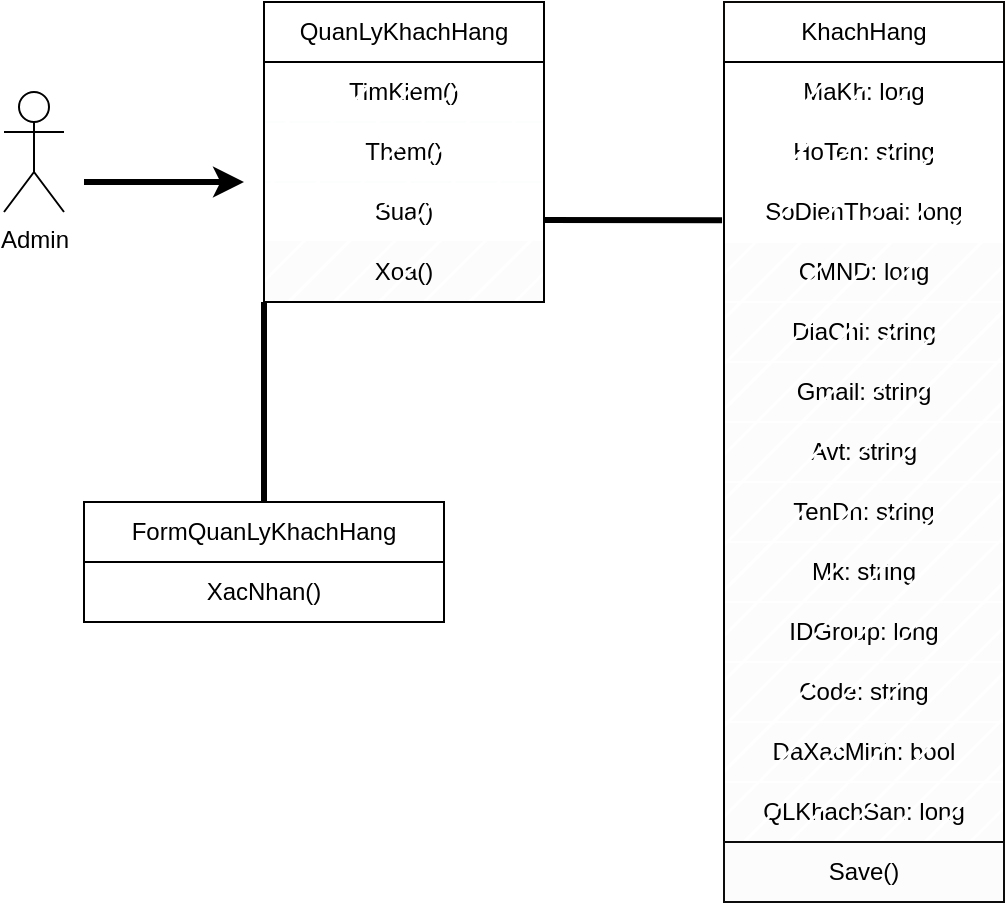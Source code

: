 <mxfile version="21.2.8" type="device" pages="6">
  <diagram name="Ql Khách Hàng" id="duZkN_Ak-phrHkISXOMB">
    <mxGraphModel dx="864" dy="556" grid="1" gridSize="10" guides="1" tooltips="1" connect="1" arrows="1" fold="1" page="1" pageScale="1" pageWidth="850" pageHeight="1100" math="0" shadow="0">
      <root>
        <mxCell id="0" />
        <mxCell id="1" parent="0" />
        <mxCell id="JuJ7aL4hN7_lXKsoi-yS-1" value="Admin" style="shape=umlActor;verticalLabelPosition=bottom;verticalAlign=top;html=1;outlineConnect=0;" parent="1" vertex="1">
          <mxGeometry x="100" y="615" width="30" height="60" as="geometry" />
        </mxCell>
        <mxCell id="JuJ7aL4hN7_lXKsoi-yS-4" value="QuanLyKhachHang" style="swimlane;fontStyle=0;childLayout=stackLayout;horizontal=1;startSize=30;horizontalStack=0;resizeParent=1;resizeParentMax=0;resizeLast=0;collapsible=1;marginBottom=0;whiteSpace=wrap;html=1;" parent="1" vertex="1">
          <mxGeometry x="230" y="570" width="140" height="60" as="geometry" />
        </mxCell>
        <mxCell id="JuJ7aL4hN7_lXKsoi-yS-9" value="TimKiem()" style="rounded=0;whiteSpace=wrap;html=1;" parent="JuJ7aL4hN7_lXKsoi-yS-4" vertex="1">
          <mxGeometry y="30" width="140" height="30" as="geometry" />
        </mxCell>
        <mxCell id="JuJ7aL4hN7_lXKsoi-yS-10" value="Them()" style="rounded=0;whiteSpace=wrap;html=1;strokeColor=#fcfdfd;" parent="1" vertex="1">
          <mxGeometry x="230" y="630" width="140" height="30" as="geometry" />
        </mxCell>
        <mxCell id="JuJ7aL4hN7_lXKsoi-yS-11" value="Sua()" style="rounded=0;whiteSpace=wrap;html=1;strokeColor=#fcfdfd;" parent="1" vertex="1">
          <mxGeometry x="230" y="660" width="140" height="30" as="geometry" />
        </mxCell>
        <mxCell id="JuJ7aL4hN7_lXKsoi-yS-12" value="Xoa()" style="rounded=0;whiteSpace=wrap;html=1;fillColor=#fdfcfc;strokeColor=#fcfcfc;" parent="1" vertex="1">
          <mxGeometry x="230" y="690" width="140" height="30" as="geometry" />
        </mxCell>
        <mxCell id="JuJ7aL4hN7_lXKsoi-yS-13" value="FormQuanLyKhachHang" style="swimlane;fontStyle=0;childLayout=stackLayout;horizontal=1;startSize=30;horizontalStack=0;resizeParent=1;resizeParentMax=0;resizeLast=0;collapsible=1;marginBottom=0;whiteSpace=wrap;html=1;" parent="1" vertex="1">
          <mxGeometry x="140" y="820" width="180" height="60" as="geometry" />
        </mxCell>
        <mxCell id="JuJ7aL4hN7_lXKsoi-yS-14" value="XacNhan()" style="rounded=0;whiteSpace=wrap;html=1;" parent="JuJ7aL4hN7_lXKsoi-yS-13" vertex="1">
          <mxGeometry y="30" width="180" height="30" as="geometry" />
        </mxCell>
        <mxCell id="JuJ7aL4hN7_lXKsoi-yS-15" value="" style="rounded=0;whiteSpace=wrap;html=1;fillStyle=hatch;" parent="1" vertex="1">
          <mxGeometry x="230" y="600" width="140" height="120" as="geometry" />
        </mxCell>
        <mxCell id="JuJ7aL4hN7_lXKsoi-yS-16" value="KhachHang" style="swimlane;fontStyle=0;childLayout=stackLayout;horizontal=1;startSize=30;horizontalStack=0;resizeParent=1;resizeParentMax=0;resizeLast=0;collapsible=1;marginBottom=0;whiteSpace=wrap;html=1;strokeColor=#0c0909;" parent="1" vertex="1">
          <mxGeometry x="460" y="570" width="140" height="60" as="geometry" />
        </mxCell>
        <mxCell id="JuJ7aL4hN7_lXKsoi-yS-17" value="MaKh: long" style="rounded=0;whiteSpace=wrap;html=1;strokeColor=#ffffff;" parent="JuJ7aL4hN7_lXKsoi-yS-16" vertex="1">
          <mxGeometry y="30" width="140" height="30" as="geometry" />
        </mxCell>
        <mxCell id="JuJ7aL4hN7_lXKsoi-yS-18" value="HoTen: string" style="rounded=0;whiteSpace=wrap;html=1;strokeColor=#ffffff;" parent="1" vertex="1">
          <mxGeometry x="460" y="630" width="140" height="30" as="geometry" />
        </mxCell>
        <mxCell id="JuJ7aL4hN7_lXKsoi-yS-19" value="SoDienThoai: long" style="rounded=0;whiteSpace=wrap;html=1;strokeColor=#ffffff;" parent="1" vertex="1">
          <mxGeometry x="460" y="660" width="140" height="30" as="geometry" />
        </mxCell>
        <mxCell id="JuJ7aL4hN7_lXKsoi-yS-20" value="CMND: long" style="rounded=0;whiteSpace=wrap;html=1;fillColor=#fdfcfc;strokeColor=#ffffff;" parent="1" vertex="1">
          <mxGeometry x="460" y="690" width="140" height="30" as="geometry" />
        </mxCell>
        <mxCell id="JuJ7aL4hN7_lXKsoi-yS-22" value="DiaChi: string" style="rounded=0;whiteSpace=wrap;html=1;fillColor=#fdfcfc;strokeColor=#ffffff;" parent="1" vertex="1">
          <mxGeometry x="460" y="720" width="140" height="30" as="geometry" />
        </mxCell>
        <mxCell id="JuJ7aL4hN7_lXKsoi-yS-23" value="Gmail: string" style="rounded=0;whiteSpace=wrap;html=1;fillColor=#fdfcfc;strokeColor=#ffffff;" parent="1" vertex="1">
          <mxGeometry x="460" y="750" width="140" height="30" as="geometry" />
        </mxCell>
        <mxCell id="JuJ7aL4hN7_lXKsoi-yS-24" value="Avt: string" style="rounded=0;whiteSpace=wrap;html=1;fillColor=#fdfcfc;strokeColor=#ffffff;" parent="1" vertex="1">
          <mxGeometry x="460" y="780" width="140" height="30" as="geometry" />
        </mxCell>
        <mxCell id="JuJ7aL4hN7_lXKsoi-yS-25" value="TenDn: string" style="rounded=0;whiteSpace=wrap;html=1;fillColor=#fdfcfc;strokeColor=#ffffff;" parent="1" vertex="1">
          <mxGeometry x="460" y="810" width="140" height="30" as="geometry" />
        </mxCell>
        <mxCell id="JuJ7aL4hN7_lXKsoi-yS-26" value="Mk: string" style="rounded=0;whiteSpace=wrap;html=1;fillColor=#fdfcfc;strokeColor=#ffffff;" parent="1" vertex="1">
          <mxGeometry x="460" y="840" width="140" height="30" as="geometry" />
        </mxCell>
        <mxCell id="JuJ7aL4hN7_lXKsoi-yS-27" value="IDGroup: long" style="rounded=0;whiteSpace=wrap;html=1;fillColor=#fdfcfc;strokeColor=#ffffff;" parent="1" vertex="1">
          <mxGeometry x="460" y="870" width="140" height="30" as="geometry" />
        </mxCell>
        <mxCell id="JuJ7aL4hN7_lXKsoi-yS-28" value="Code: string" style="rounded=0;whiteSpace=wrap;html=1;fillColor=#fdfcfc;strokeColor=#ffffff;" parent="1" vertex="1">
          <mxGeometry x="460" y="900" width="140" height="30" as="geometry" />
        </mxCell>
        <mxCell id="JuJ7aL4hN7_lXKsoi-yS-29" value="DaXacMinh: bool" style="rounded=0;whiteSpace=wrap;html=1;fillColor=#fdfcfc;strokeColor=#ffffff;" parent="1" vertex="1">
          <mxGeometry x="460" y="930" width="140" height="30" as="geometry" />
        </mxCell>
        <mxCell id="JuJ7aL4hN7_lXKsoi-yS-30" value="QLKhachSan: long" style="rounded=0;whiteSpace=wrap;html=1;fillColor=#fdfcfc;strokeColor=#ffffff;" parent="1" vertex="1">
          <mxGeometry x="460" y="960" width="140" height="30" as="geometry" />
        </mxCell>
        <mxCell id="JuJ7aL4hN7_lXKsoi-yS-33" value="" style="endArrow=classic;html=1;rounded=0;strokeWidth=3;" parent="1" edge="1">
          <mxGeometry width="50" height="50" relative="1" as="geometry">
            <mxPoint x="140" y="660" as="sourcePoint" />
            <mxPoint x="220" y="660" as="targetPoint" />
          </mxGeometry>
        </mxCell>
        <mxCell id="JuJ7aL4hN7_lXKsoi-yS-34" value="" style="endArrow=none;html=1;rounded=0;entryX=0.5;entryY=0;entryDx=0;entryDy=0;exitX=0;exitY=1;exitDx=0;exitDy=0;strokeWidth=3;" parent="1" source="JuJ7aL4hN7_lXKsoi-yS-15" target="JuJ7aL4hN7_lXKsoi-yS-13" edge="1">
          <mxGeometry width="50" height="50" relative="1" as="geometry">
            <mxPoint x="370" y="630" as="sourcePoint" />
            <mxPoint x="420" y="580" as="targetPoint" />
          </mxGeometry>
        </mxCell>
        <mxCell id="JuJ7aL4hN7_lXKsoi-yS-35" value="" style="endArrow=none;html=1;rounded=0;exitX=-0.007;exitY=0.203;exitDx=0;exitDy=0;entryX=1;entryY=0.658;entryDx=0;entryDy=0;exitPerimeter=0;entryPerimeter=0;strokeWidth=3;" parent="1" source="JuJ7aL4hN7_lXKsoi-yS-21" target="JuJ7aL4hN7_lXKsoi-yS-15" edge="1">
          <mxGeometry width="50" height="50" relative="1" as="geometry">
            <mxPoint x="250" y="770" as="sourcePoint" />
            <mxPoint x="300" y="720" as="targetPoint" />
            <Array as="points" />
          </mxGeometry>
        </mxCell>
        <mxCell id="JuJ7aL4hN7_lXKsoi-yS-21" value="" style="rounded=0;whiteSpace=wrap;html=1;fillStyle=hatch;" parent="1" vertex="1">
          <mxGeometry x="460" y="600" width="140" height="390" as="geometry" />
        </mxCell>
        <mxCell id="JuJ7aL4hN7_lXKsoi-yS-36" value="Save()" style="rounded=0;whiteSpace=wrap;html=1;fillColor=#fdfcfc;strokeColor=#0d0c0c;" parent="1" vertex="1">
          <mxGeometry x="460" y="990" width="140" height="30" as="geometry" />
        </mxCell>
      </root>
    </mxGraphModel>
  </diagram>
  <diagram id="rFICmaCiVKpt59sjfiio" name="QL Khách sạn">
    <mxGraphModel dx="864" dy="556" grid="1" gridSize="10" guides="1" tooltips="1" connect="1" arrows="1" fold="1" page="1" pageScale="1" pageWidth="850" pageHeight="1100" math="0" shadow="0">
      <root>
        <mxCell id="0" />
        <mxCell id="1" parent="0" />
        <mxCell id="hLHUV4PtRDRj-W6sDw4d-1" value="khachsan" style="swimlane;fontStyle=0;childLayout=stackLayout;horizontal=1;startSize=30;horizontalStack=0;resizeParent=1;resizeParentMax=0;resizeLast=0;collapsible=1;marginBottom=0;whiteSpace=wrap;html=1;" parent="1" vertex="1">
          <mxGeometry x="500" y="620" width="140" height="90" as="geometry">
            <mxRectangle x="50" y="620" width="90" height="30" as="alternateBounds" />
          </mxGeometry>
        </mxCell>
        <mxCell id="sbNSnAyXu5rKTNNMK35O-7" value="MaKhachSan: long" style="rounded=0;whiteSpace=wrap;html=1;align=left;strokeColor=#fefbfb;" parent="hLHUV4PtRDRj-W6sDw4d-1" vertex="1">
          <mxGeometry y="30" width="140" height="30" as="geometry" />
        </mxCell>
        <mxCell id="sbNSnAyXu5rKTNNMK35O-6" value="TenKhachSan: string" style="rounded=0;whiteSpace=wrap;html=1;align=left;strokeColor=#fefbfb;" parent="hLHUV4PtRDRj-W6sDw4d-1" vertex="1">
          <mxGeometry y="60" width="140" height="30" as="geometry" />
        </mxCell>
        <mxCell id="sbNSnAyXu5rKTNNMK35O-8" value="SoDienThoai: long" style="rounded=0;whiteSpace=wrap;html=1;align=left;strokeColor=#fefbfb;" parent="1" vertex="1">
          <mxGeometry x="500" y="710" width="140" height="30" as="geometry" />
        </mxCell>
        <mxCell id="sbNSnAyXu5rKTNNMK35O-9" value="KinhDo: long" style="rounded=0;whiteSpace=wrap;html=1;align=left;strokeColor=#fefbfb;" parent="1" vertex="1">
          <mxGeometry x="500" y="800" width="140" height="30" as="geometry" />
        </mxCell>
        <mxCell id="sbNSnAyXu5rKTNNMK35O-10" value="Gmail: string" style="rounded=0;whiteSpace=wrap;html=1;align=left;strokeColor=#fefbfb;" parent="1" vertex="1">
          <mxGeometry x="500" y="740" width="140" height="30" as="geometry" />
        </mxCell>
        <mxCell id="sbNSnAyXu5rKTNNMK35O-11" value="DiaChi: string" style="rounded=0;whiteSpace=wrap;html=1;align=left;strokeColor=#fefbfb;" parent="1" vertex="1">
          <mxGeometry x="500" y="770" width="140" height="30" as="geometry" />
        </mxCell>
        <mxCell id="sbNSnAyXu5rKTNNMK35O-12" value="ViDo: long" style="rounded=0;whiteSpace=wrap;html=1;align=left;strokeColor=#fefbfb;" parent="1" vertex="1">
          <mxGeometry x="500" y="830" width="140" height="30" as="geometry" />
        </mxCell>
        <mxCell id="sbNSnAyXu5rKTNNMK35O-13" value="Gia: long" style="rounded=0;whiteSpace=wrap;html=1;align=left;strokeColor=#fefbfb;" parent="1" vertex="1">
          <mxGeometry x="500" y="860" width="140" height="30" as="geometry" />
        </mxCell>
        <mxCell id="sbNSnAyXu5rKTNNMK35O-14" value="AnhKs: string" style="rounded=0;whiteSpace=wrap;html=1;align=left;strokeColor=#fefbfb;" parent="1" vertex="1">
          <mxGeometry x="500" y="890" width="140" height="30" as="geometry" />
        </mxCell>
        <mxCell id="sbNSnAyXu5rKTNNMK35O-15" value="MaKhuVuc: long" style="rounded=0;whiteSpace=wrap;html=1;align=left;strokeColor=#fefbfb;" parent="1" vertex="1">
          <mxGeometry x="500" y="920" width="140" height="30" as="geometry" />
        </mxCell>
        <mxCell id="sbNSnAyXu5rKTNNMK35O-16" value="TrangThai: bool" style="rounded=0;whiteSpace=wrap;html=1;align=left;strokeColor=#fefbfb;" parent="1" vertex="1">
          <mxGeometry x="500" y="950" width="140" height="30" as="geometry" />
        </mxCell>
        <mxCell id="MilgQL2BfMKFh33gYr_N-1" value="" style="rounded=0;whiteSpace=wrap;html=1;fillStyle=hatch;" parent="1" vertex="1">
          <mxGeometry x="500" y="650" width="140" height="330" as="geometry" />
        </mxCell>
        <mxCell id="MilgQL2BfMKFh33gYr_N-2" value="Save()" style="rounded=0;whiteSpace=wrap;html=1;align=left;" parent="1" vertex="1">
          <mxGeometry x="500" y="980" width="140" height="30" as="geometry" />
        </mxCell>
        <mxCell id="bR1LCwAZ5wz-ZqL-ecft-1" value="Admin" style="shape=umlActor;verticalLabelPosition=bottom;verticalAlign=top;html=1;outlineConnect=0;" parent="1" vertex="1">
          <mxGeometry x="100" y="620" width="30" height="60" as="geometry" />
        </mxCell>
        <mxCell id="bR1LCwAZ5wz-ZqL-ecft-2" value="QuanLyKhachSan" style="swimlane;fontStyle=0;childLayout=stackLayout;horizontal=1;startSize=30;horizontalStack=0;resizeParent=1;resizeParentMax=0;resizeLast=0;collapsible=1;marginBottom=0;whiteSpace=wrap;html=1;" parent="1" vertex="1">
          <mxGeometry x="230" y="620" width="140" height="60" as="geometry" />
        </mxCell>
        <mxCell id="bR1LCwAZ5wz-ZqL-ecft-3" value="TimKiem()" style="rounded=0;whiteSpace=wrap;html=1;" parent="bR1LCwAZ5wz-ZqL-ecft-2" vertex="1">
          <mxGeometry y="30" width="140" height="30" as="geometry" />
        </mxCell>
        <mxCell id="bR1LCwAZ5wz-ZqL-ecft-4" value="Them()" style="rounded=0;whiteSpace=wrap;html=1;strokeColor=#fcfdfd;" parent="1" vertex="1">
          <mxGeometry x="230" y="680" width="140" height="30" as="geometry" />
        </mxCell>
        <mxCell id="bR1LCwAZ5wz-ZqL-ecft-5" value="Sua()" style="rounded=0;whiteSpace=wrap;html=1;strokeColor=#fcfdfd;" parent="1" vertex="1">
          <mxGeometry x="230" y="710" width="140" height="30" as="geometry" />
        </mxCell>
        <mxCell id="bR1LCwAZ5wz-ZqL-ecft-6" value="Xoa()" style="rounded=0;whiteSpace=wrap;html=1;fillColor=#fdfcfc;strokeColor=#fcfcfc;" parent="1" vertex="1">
          <mxGeometry x="230" y="740" width="140" height="30" as="geometry" />
        </mxCell>
        <mxCell id="bR1LCwAZ5wz-ZqL-ecft-7" value="FormQuanLyKhachSan" style="swimlane;fontStyle=0;childLayout=stackLayout;horizontal=1;startSize=30;horizontalStack=0;resizeParent=1;resizeParentMax=0;resizeLast=0;collapsible=1;marginBottom=0;whiteSpace=wrap;html=1;" parent="1" vertex="1">
          <mxGeometry x="140" y="870" width="180" height="60" as="geometry" />
        </mxCell>
        <mxCell id="bR1LCwAZ5wz-ZqL-ecft-8" value="XacNhan()" style="rounded=0;whiteSpace=wrap;html=1;" parent="bR1LCwAZ5wz-ZqL-ecft-7" vertex="1">
          <mxGeometry y="30" width="180" height="30" as="geometry" />
        </mxCell>
        <mxCell id="bR1LCwAZ5wz-ZqL-ecft-9" value="" style="rounded=0;whiteSpace=wrap;html=1;fillStyle=hatch;" parent="1" vertex="1">
          <mxGeometry x="230" y="650" width="140" height="120" as="geometry" />
        </mxCell>
        <mxCell id="bR1LCwAZ5wz-ZqL-ecft-10" value="" style="endArrow=classic;html=1;rounded=0;strokeWidth=3;" parent="1" edge="1">
          <mxGeometry width="50" height="50" relative="1" as="geometry">
            <mxPoint x="140" y="664.5" as="sourcePoint" />
            <mxPoint x="220" y="664.5" as="targetPoint" />
          </mxGeometry>
        </mxCell>
        <mxCell id="bR1LCwAZ5wz-ZqL-ecft-11" value="" style="endArrow=none;html=1;rounded=0;entryX=0.694;entryY=-0.05;entryDx=0;entryDy=0;exitX=0.25;exitY=1;exitDx=0;exitDy=0;strokeWidth=3;entryPerimeter=0;" parent="1" source="bR1LCwAZ5wz-ZqL-ecft-9" target="bR1LCwAZ5wz-ZqL-ecft-7" edge="1">
          <mxGeometry width="50" height="50" relative="1" as="geometry">
            <mxPoint x="370" y="680" as="sourcePoint" />
            <mxPoint x="420" y="630" as="targetPoint" />
          </mxGeometry>
        </mxCell>
        <mxCell id="bR1LCwAZ5wz-ZqL-ecft-12" value="" style="endArrow=none;html=1;rounded=0;entryX=0;entryY=1;entryDx=0;entryDy=0;strokeWidth=3;" parent="1" target="hLHUV4PtRDRj-W6sDw4d-1" edge="1">
          <mxGeometry width="50" height="50" relative="1" as="geometry">
            <mxPoint x="370" y="710" as="sourcePoint" />
            <mxPoint x="420" y="660" as="targetPoint" />
          </mxGeometry>
        </mxCell>
        <mxCell id="bR1LCwAZ5wz-ZqL-ecft-13" value="Manage" style="shape=umlActor;verticalLabelPosition=bottom;verticalAlign=top;html=1;outlineConnect=0;" parent="1" vertex="1">
          <mxGeometry x="100" y="730" width="30" height="60" as="geometry" />
        </mxCell>
        <mxCell id="bR1LCwAZ5wz-ZqL-ecft-15" value="" style="endArrow=classic;html=1;rounded=0;strokeWidth=3;" parent="1" edge="1">
          <mxGeometry width="50" height="50" relative="1" as="geometry">
            <mxPoint x="140" y="750" as="sourcePoint" />
            <mxPoint x="220" y="750" as="targetPoint" />
          </mxGeometry>
        </mxCell>
      </root>
    </mxGraphModel>
  </diagram>
  <diagram id="cSLzlrudvjWGbGrJbKvV" name="Tìm kiếm khách sạn">
    <mxGraphModel dx="733" dy="477" grid="1" gridSize="10" guides="1" tooltips="1" connect="1" arrows="1" fold="1" page="1" pageScale="1" pageWidth="850" pageHeight="1100" math="0" shadow="0">
      <root>
        <mxCell id="0" />
        <mxCell id="1" parent="0" />
        <mxCell id="590MgvQxi-LdQjG4NL8A-1" value="Khách hàng" style="shape=umlActor;verticalLabelPosition=bottom;verticalAlign=top;html=1;outlineConnect=0;" vertex="1" parent="1">
          <mxGeometry x="80" y="820" width="30" height="60" as="geometry" />
        </mxCell>
        <mxCell id="bB4wIlJEwThhh1Ls93ZE-1" value="FormTimKiem" style="swimlane;fontStyle=0;childLayout=stackLayout;horizontal=1;startSize=30;horizontalStack=0;resizeParent=1;resizeParentMax=0;resizeLast=0;collapsible=1;marginBottom=0;whiteSpace=wrap;html=1;" vertex="1" parent="1">
          <mxGeometry x="230" y="820" width="150" height="60" as="geometry" />
        </mxCell>
        <mxCell id="bB4wIlJEwThhh1Ls93ZE-2" value="XacNhan()" style="rounded=0;whiteSpace=wrap;html=1;" vertex="1" parent="bB4wIlJEwThhh1Ls93ZE-1">
          <mxGeometry y="30" width="150" height="30" as="geometry" />
        </mxCell>
        <mxCell id="cM2WOAuHjQ-7k3tKQjQj-1" value="TimKiem" style="swimlane;fontStyle=0;childLayout=stackLayout;horizontal=1;startSize=30;horizontalStack=0;resizeParent=1;resizeParentMax=0;resizeLast=0;collapsible=1;marginBottom=0;whiteSpace=wrap;html=1;" vertex="1" parent="1">
          <mxGeometry x="235" y="580" width="140" height="60" as="geometry" />
        </mxCell>
        <mxCell id="cM2WOAuHjQ-7k3tKQjQj-2" value="TimKiemTheoTen()" style="rounded=0;whiteSpace=wrap;html=1;strokeColor=#fcf8f8;" vertex="1" parent="cM2WOAuHjQ-7k3tKQjQj-1">
          <mxGeometry y="30" width="140" height="30" as="geometry" />
        </mxCell>
        <mxCell id="cM2WOAuHjQ-7k3tKQjQj-7" value="TimKiemTheoDiaChi()" style="rounded=0;whiteSpace=wrap;html=1;strokeColor=#fcf8f8;" vertex="1" parent="1">
          <mxGeometry x="235" y="640" width="140" height="30" as="geometry" />
        </mxCell>
        <mxCell id="cM2WOAuHjQ-7k3tKQjQj-8" value="TimKiemTheoSdt()" style="rounded=0;whiteSpace=wrap;html=1;strokeColor=#fcf8f8;" vertex="1" parent="1">
          <mxGeometry x="235" y="670" width="140" height="30" as="geometry" />
        </mxCell>
        <mxCell id="cM2WOAuHjQ-7k3tKQjQj-9" value="TimKiemTheoKhuVuc()" style="rounded=0;whiteSpace=wrap;html=1;strokeColor=#fcf8f8;" vertex="1" parent="1">
          <mxGeometry x="235" y="700" width="140" height="30" as="geometry" />
        </mxCell>
        <mxCell id="cM2WOAuHjQ-7k3tKQjQj-6" value="" style="rounded=0;whiteSpace=wrap;html=1;fillStyle=cross-hatch;strokeColor=#050505;" vertex="1" parent="1">
          <mxGeometry x="235" y="610" width="140" height="120" as="geometry" />
        </mxCell>
        <mxCell id="J65F9O0lIc4m1kLfNw2--1" value="khachsan" style="swimlane;fontStyle=0;childLayout=stackLayout;horizontal=1;startSize=30;horizontalStack=0;resizeParent=1;resizeParentMax=0;resizeLast=0;collapsible=1;marginBottom=0;whiteSpace=wrap;html=1;" vertex="1" parent="1">
          <mxGeometry x="500" y="530" width="140" height="90" as="geometry">
            <mxRectangle x="50" y="620" width="90" height="30" as="alternateBounds" />
          </mxGeometry>
        </mxCell>
        <mxCell id="J65F9O0lIc4m1kLfNw2--2" value="MaKhachSan: long" style="rounded=0;whiteSpace=wrap;html=1;align=left;strokeColor=#fefbfb;" vertex="1" parent="J65F9O0lIc4m1kLfNw2--1">
          <mxGeometry y="30" width="140" height="30" as="geometry" />
        </mxCell>
        <mxCell id="J65F9O0lIc4m1kLfNw2--3" value="TenKhachSan: string" style="rounded=0;whiteSpace=wrap;html=1;align=left;strokeColor=#fefbfb;" vertex="1" parent="J65F9O0lIc4m1kLfNw2--1">
          <mxGeometry y="60" width="140" height="30" as="geometry" />
        </mxCell>
        <mxCell id="J65F9O0lIc4m1kLfNw2--4" value="SoDienThoai: long" style="rounded=0;whiteSpace=wrap;html=1;align=left;strokeColor=#fefbfb;" vertex="1" parent="1">
          <mxGeometry x="500" y="620" width="140" height="30" as="geometry" />
        </mxCell>
        <mxCell id="J65F9O0lIc4m1kLfNw2--5" value="KinhDo: long" style="rounded=0;whiteSpace=wrap;html=1;align=left;strokeColor=#fefbfb;" vertex="1" parent="1">
          <mxGeometry x="500" y="710" width="140" height="30" as="geometry" />
        </mxCell>
        <mxCell id="J65F9O0lIc4m1kLfNw2--6" value="Gmail: string" style="rounded=0;whiteSpace=wrap;html=1;align=left;strokeColor=#fefbfb;" vertex="1" parent="1">
          <mxGeometry x="500" y="650" width="140" height="30" as="geometry" />
        </mxCell>
        <mxCell id="J65F9O0lIc4m1kLfNw2--7" value="DiaChi: string" style="rounded=0;whiteSpace=wrap;html=1;align=left;strokeColor=#fefbfb;" vertex="1" parent="1">
          <mxGeometry x="500" y="680" width="140" height="30" as="geometry" />
        </mxCell>
        <mxCell id="J65F9O0lIc4m1kLfNw2--8" value="ViDo: long" style="rounded=0;whiteSpace=wrap;html=1;align=left;strokeColor=#fefbfb;" vertex="1" parent="1">
          <mxGeometry x="500" y="740" width="140" height="30" as="geometry" />
        </mxCell>
        <mxCell id="J65F9O0lIc4m1kLfNw2--9" value="Gia: long" style="rounded=0;whiteSpace=wrap;html=1;align=left;strokeColor=#fefbfb;" vertex="1" parent="1">
          <mxGeometry x="500" y="770" width="140" height="30" as="geometry" />
        </mxCell>
        <mxCell id="J65F9O0lIc4m1kLfNw2--10" value="AnhKs: string" style="rounded=0;whiteSpace=wrap;html=1;align=left;strokeColor=#fefbfb;" vertex="1" parent="1">
          <mxGeometry x="500" y="800" width="140" height="30" as="geometry" />
        </mxCell>
        <mxCell id="J65F9O0lIc4m1kLfNw2--11" value="MaKhuVuc: long" style="rounded=0;whiteSpace=wrap;html=1;align=left;strokeColor=#fefbfb;" vertex="1" parent="1">
          <mxGeometry x="500" y="830" width="140" height="30" as="geometry" />
        </mxCell>
        <mxCell id="J65F9O0lIc4m1kLfNw2--12" value="TrangThai: bool" style="rounded=0;whiteSpace=wrap;html=1;align=left;strokeColor=#fefbfb;" vertex="1" parent="1">
          <mxGeometry x="500" y="860" width="140" height="30" as="geometry" />
        </mxCell>
        <mxCell id="J65F9O0lIc4m1kLfNw2--13" value="" style="rounded=0;whiteSpace=wrap;html=1;fillStyle=cross-hatch;" vertex="1" parent="1">
          <mxGeometry x="500" y="560" width="140" height="330" as="geometry" />
        </mxCell>
        <mxCell id="J65F9O0lIc4m1kLfNw2--14" value="Save()" style="rounded=0;whiteSpace=wrap;html=1;align=left;" vertex="1" parent="1">
          <mxGeometry x="500" y="890" width="140" height="30" as="geometry" />
        </mxCell>
        <mxCell id="J65F9O0lIc4m1kLfNw2--15" value="" style="endArrow=classic;html=1;rounded=0;strokeWidth=3;" edge="1" parent="1">
          <mxGeometry width="50" height="50" relative="1" as="geometry">
            <mxPoint x="120" y="860" as="sourcePoint" />
            <mxPoint x="220" y="860" as="targetPoint" />
          </mxGeometry>
        </mxCell>
        <mxCell id="J65F9O0lIc4m1kLfNw2--16" value="" style="endArrow=none;html=1;rounded=0;entryX=0.5;entryY=1;entryDx=0;entryDy=0;exitX=0.5;exitY=0;exitDx=0;exitDy=0;" edge="1" parent="1" source="bB4wIlJEwThhh1Ls93ZE-1" target="cM2WOAuHjQ-7k3tKQjQj-6">
          <mxGeometry width="50" height="50" relative="1" as="geometry">
            <mxPoint x="300" y="820" as="sourcePoint" />
            <mxPoint x="350" y="770" as="targetPoint" />
          </mxGeometry>
        </mxCell>
        <mxCell id="J65F9O0lIc4m1kLfNw2--18" value="" style="endArrow=none;html=1;rounded=0;exitX=0.998;exitY=0.577;exitDx=0;exitDy=0;exitPerimeter=0;entryX=-0.011;entryY=0.363;entryDx=0;entryDy=0;entryPerimeter=0;strokeWidth=3;" edge="1" parent="1" source="cM2WOAuHjQ-7k3tKQjQj-6" target="J65F9O0lIc4m1kLfNw2--13">
          <mxGeometry width="50" height="50" relative="1" as="geometry">
            <mxPoint x="420" y="760" as="sourcePoint" />
            <mxPoint x="470" y="710" as="targetPoint" />
          </mxGeometry>
        </mxCell>
      </root>
    </mxGraphModel>
  </diagram>
  <diagram id="ii2ZI2xmoObzLgMkTAsF" name="QLPhong">
    <mxGraphModel dx="880" dy="572" grid="1" gridSize="10" guides="1" tooltips="1" connect="1" arrows="1" fold="1" page="1" pageScale="1" pageWidth="850" pageHeight="1100" math="0" shadow="0">
      <root>
        <mxCell id="0" />
        <mxCell id="1" parent="0" />
        <mxCell id="FGySjkeS1jvNhBKnFn0l-1" value="phong" style="swimlane;fontStyle=0;childLayout=stackLayout;horizontal=1;startSize=30;horizontalStack=0;resizeParent=1;resizeParentMax=0;resizeLast=0;collapsible=1;marginBottom=0;whiteSpace=wrap;html=1;" vertex="1" parent="1">
          <mxGeometry x="500" y="620" width="140" height="90" as="geometry">
            <mxRectangle x="50" y="620" width="90" height="30" as="alternateBounds" />
          </mxGeometry>
        </mxCell>
        <mxCell id="FGySjkeS1jvNhBKnFn0l-2" value="MaPhong: long" style="rounded=0;whiteSpace=wrap;html=1;align=left;strokeColor=#fefbfb;" vertex="1" parent="FGySjkeS1jvNhBKnFn0l-1">
          <mxGeometry y="30" width="140" height="30" as="geometry" />
        </mxCell>
        <mxCell id="FGySjkeS1jvNhBKnFn0l-3" value="TenPhong: string" style="rounded=0;whiteSpace=wrap;html=1;align=left;strokeColor=#fefbfb;" vertex="1" parent="FGySjkeS1jvNhBKnFn0l-1">
          <mxGeometry y="60" width="140" height="30" as="geometry" />
        </mxCell>
        <mxCell id="FGySjkeS1jvNhBKnFn0l-4" value="LoaiHinh: string" style="rounded=0;whiteSpace=wrap;html=1;align=left;strokeColor=#fefbfb;" vertex="1" parent="1">
          <mxGeometry x="500" y="710" width="140" height="30" as="geometry" />
        </mxCell>
        <mxCell id="FGySjkeS1jvNhBKnFn0l-5" value="MaKhachSan: long" style="rounded=0;whiteSpace=wrap;html=1;align=left;strokeColor=#fefbfb;" vertex="1" parent="1">
          <mxGeometry x="500" y="800" width="140" height="30" as="geometry" />
        </mxCell>
        <mxCell id="FGySjkeS1jvNhBKnFn0l-6" value="Gia: long" style="rounded=0;whiteSpace=wrap;html=1;align=left;strokeColor=#fefbfb;" vertex="1" parent="1">
          <mxGeometry x="500" y="740" width="140" height="30" as="geometry" />
        </mxCell>
        <mxCell id="FGySjkeS1jvNhBKnFn0l-7" value="VIP: bool" style="rounded=0;whiteSpace=wrap;html=1;align=left;strokeColor=#fefbfb;" vertex="1" parent="1">
          <mxGeometry x="500" y="770" width="140" height="30" as="geometry" />
        </mxCell>
        <mxCell id="FGySjkeS1jvNhBKnFn0l-8" value="ViDo: long" style="rounded=0;whiteSpace=wrap;html=1;align=left;strokeColor=#fefbfb;" vertex="1" parent="1">
          <mxGeometry x="500" y="830" width="140" height="30" as="geometry" />
        </mxCell>
        <mxCell id="FGySjkeS1jvNhBKnFn0l-9" value="TrangThai: bool" style="rounded=0;whiteSpace=wrap;html=1;align=left;strokeColor=#fefbfb;" vertex="1" parent="1">
          <mxGeometry x="500" y="860" width="140" height="30" as="geometry" />
        </mxCell>
        <mxCell id="FGySjkeS1jvNhBKnFn0l-10" value="KhoaPhong: bool" style="rounded=0;whiteSpace=wrap;html=1;align=left;strokeColor=#fefbfb;" vertex="1" parent="1">
          <mxGeometry x="500" y="890" width="140" height="30" as="geometry" />
        </mxCell>
        <mxCell id="FGySjkeS1jvNhBKnFn0l-13" value="" style="rounded=0;whiteSpace=wrap;html=1;fillStyle=hatch;" vertex="1" parent="1">
          <mxGeometry x="500" y="650" width="140" height="270" as="geometry" />
        </mxCell>
        <mxCell id="FGySjkeS1jvNhBKnFn0l-14" value="Save()" style="rounded=0;whiteSpace=wrap;html=1;align=left;" vertex="1" parent="1">
          <mxGeometry x="500" y="920" width="140" height="30" as="geometry" />
        </mxCell>
        <mxCell id="FGySjkeS1jvNhBKnFn0l-15" value="Admin" style="shape=umlActor;verticalLabelPosition=bottom;verticalAlign=top;html=1;outlineConnect=0;" vertex="1" parent="1">
          <mxGeometry x="100" y="620" width="30" height="60" as="geometry" />
        </mxCell>
        <mxCell id="FGySjkeS1jvNhBKnFn0l-16" value="QuanLyPhong" style="swimlane;fontStyle=0;childLayout=stackLayout;horizontal=1;startSize=30;horizontalStack=0;resizeParent=1;resizeParentMax=0;resizeLast=0;collapsible=1;marginBottom=0;whiteSpace=wrap;html=1;" vertex="1" parent="1">
          <mxGeometry x="230" y="620" width="140" height="60" as="geometry" />
        </mxCell>
        <mxCell id="FGySjkeS1jvNhBKnFn0l-17" value="TimKiem()" style="rounded=0;whiteSpace=wrap;html=1;" vertex="1" parent="FGySjkeS1jvNhBKnFn0l-16">
          <mxGeometry y="30" width="140" height="30" as="geometry" />
        </mxCell>
        <mxCell id="FGySjkeS1jvNhBKnFn0l-18" value="Them()" style="rounded=0;whiteSpace=wrap;html=1;strokeColor=#fcfdfd;" vertex="1" parent="1">
          <mxGeometry x="230" y="680" width="140" height="30" as="geometry" />
        </mxCell>
        <mxCell id="FGySjkeS1jvNhBKnFn0l-19" value="Sua()" style="rounded=0;whiteSpace=wrap;html=1;strokeColor=#fcfdfd;" vertex="1" parent="1">
          <mxGeometry x="230" y="710" width="140" height="30" as="geometry" />
        </mxCell>
        <mxCell id="FGySjkeS1jvNhBKnFn0l-20" value="Xoa()" style="rounded=0;whiteSpace=wrap;html=1;fillColor=#fdfcfc;strokeColor=#fcfcfc;" vertex="1" parent="1">
          <mxGeometry x="230" y="740" width="140" height="30" as="geometry" />
        </mxCell>
        <mxCell id="FGySjkeS1jvNhBKnFn0l-21" value="FormQuanLyPhong" style="swimlane;fontStyle=0;childLayout=stackLayout;horizontal=1;startSize=30;horizontalStack=0;resizeParent=1;resizeParentMax=0;resizeLast=0;collapsible=1;marginBottom=0;whiteSpace=wrap;html=1;" vertex="1" parent="1">
          <mxGeometry x="140" y="870" width="180" height="60" as="geometry" />
        </mxCell>
        <mxCell id="FGySjkeS1jvNhBKnFn0l-22" value="XacNhan()" style="rounded=0;whiteSpace=wrap;html=1;" vertex="1" parent="FGySjkeS1jvNhBKnFn0l-21">
          <mxGeometry y="30" width="180" height="30" as="geometry" />
        </mxCell>
        <mxCell id="FGySjkeS1jvNhBKnFn0l-23" value="" style="rounded=0;whiteSpace=wrap;html=1;fillStyle=hatch;" vertex="1" parent="1">
          <mxGeometry x="230" y="650" width="140" height="120" as="geometry" />
        </mxCell>
        <mxCell id="FGySjkeS1jvNhBKnFn0l-24" value="" style="endArrow=classic;html=1;rounded=0;strokeWidth=3;" edge="1" parent="1">
          <mxGeometry width="50" height="50" relative="1" as="geometry">
            <mxPoint x="140" y="664.5" as="sourcePoint" />
            <mxPoint x="220" y="664.5" as="targetPoint" />
          </mxGeometry>
        </mxCell>
        <mxCell id="FGySjkeS1jvNhBKnFn0l-25" value="" style="endArrow=none;html=1;rounded=0;entryX=0.694;entryY=-0.05;entryDx=0;entryDy=0;exitX=0.25;exitY=1;exitDx=0;exitDy=0;strokeWidth=3;entryPerimeter=0;" edge="1" parent="1" source="FGySjkeS1jvNhBKnFn0l-23" target="FGySjkeS1jvNhBKnFn0l-21">
          <mxGeometry width="50" height="50" relative="1" as="geometry">
            <mxPoint x="370" y="680" as="sourcePoint" />
            <mxPoint x="420" y="630" as="targetPoint" />
          </mxGeometry>
        </mxCell>
        <mxCell id="FGySjkeS1jvNhBKnFn0l-26" value="" style="endArrow=none;html=1;rounded=0;entryX=0;entryY=1;entryDx=0;entryDy=0;strokeWidth=3;" edge="1" parent="1" target="FGySjkeS1jvNhBKnFn0l-1">
          <mxGeometry width="50" height="50" relative="1" as="geometry">
            <mxPoint x="370" y="710" as="sourcePoint" />
            <mxPoint x="420" y="660" as="targetPoint" />
          </mxGeometry>
        </mxCell>
        <mxCell id="FGySjkeS1jvNhBKnFn0l-27" value="Manage" style="shape=umlActor;verticalLabelPosition=bottom;verticalAlign=top;html=1;outlineConnect=0;" vertex="1" parent="1">
          <mxGeometry x="100" y="730" width="30" height="60" as="geometry" />
        </mxCell>
        <mxCell id="FGySjkeS1jvNhBKnFn0l-28" value="" style="endArrow=classic;html=1;rounded=0;strokeWidth=3;" edge="1" parent="1">
          <mxGeometry width="50" height="50" relative="1" as="geometry">
            <mxPoint x="140" y="750" as="sourcePoint" />
            <mxPoint x="220" y="750" as="targetPoint" />
          </mxGeometry>
        </mxCell>
      </root>
    </mxGraphModel>
  </diagram>
  <diagram id="-b5Ox2kGRoDwuEANb7zH" name="Tìm kiếm phòng">
    <mxGraphModel dx="880" dy="572" grid="1" gridSize="10" guides="1" tooltips="1" connect="1" arrows="1" fold="1" page="1" pageScale="1" pageWidth="850" pageHeight="1100" math="0" shadow="0">
      <root>
        <mxCell id="0" />
        <mxCell id="1" parent="0" />
        <mxCell id="Fg6RxDp_0xl_TAIShjyO-1" value="Khách hàng" style="shape=umlActor;verticalLabelPosition=bottom;verticalAlign=top;html=1;outlineConnect=0;" vertex="1" parent="1">
          <mxGeometry x="80" y="820" width="30" height="60" as="geometry" />
        </mxCell>
        <mxCell id="Fg6RxDp_0xl_TAIShjyO-2" value="FormTimKiem" style="swimlane;fontStyle=0;childLayout=stackLayout;horizontal=1;startSize=30;horizontalStack=0;resizeParent=1;resizeParentMax=0;resizeLast=0;collapsible=1;marginBottom=0;whiteSpace=wrap;html=1;" vertex="1" parent="1">
          <mxGeometry x="230" y="820" width="150" height="60" as="geometry" />
        </mxCell>
        <mxCell id="Fg6RxDp_0xl_TAIShjyO-3" value="XacNhan()" style="rounded=0;whiteSpace=wrap;html=1;" vertex="1" parent="Fg6RxDp_0xl_TAIShjyO-2">
          <mxGeometry y="30" width="150" height="30" as="geometry" />
        </mxCell>
        <mxCell id="Fg6RxDp_0xl_TAIShjyO-4" value="TimKiem" style="swimlane;fontStyle=0;childLayout=stackLayout;horizontal=1;startSize=30;horizontalStack=0;resizeParent=1;resizeParentMax=0;resizeLast=0;collapsible=1;marginBottom=0;whiteSpace=wrap;html=1;" vertex="1" parent="1">
          <mxGeometry x="235" y="580" width="140" height="60" as="geometry" />
        </mxCell>
        <mxCell id="Fg6RxDp_0xl_TAIShjyO-5" value="TimKiemTheoTenKs()" style="rounded=0;whiteSpace=wrap;html=1;strokeColor=#fcf8f8;" vertex="1" parent="Fg6RxDp_0xl_TAIShjyO-4">
          <mxGeometry y="30" width="140" height="30" as="geometry" />
        </mxCell>
        <mxCell id="Fg6RxDp_0xl_TAIShjyO-6" value="TimKiemTheoTenPhong()" style="rounded=0;whiteSpace=wrap;html=1;strokeColor=#fcf8f8;" vertex="1" parent="1">
          <mxGeometry x="235" y="640" width="140" height="30" as="geometry" />
        </mxCell>
        <mxCell id="Fg6RxDp_0xl_TAIShjyO-7" value="TimKiemTheoGia()" style="rounded=0;whiteSpace=wrap;html=1;strokeColor=#fcf8f8;" vertex="1" parent="1">
          <mxGeometry x="235" y="670" width="140" height="30" as="geometry" />
        </mxCell>
        <mxCell id="Fg6RxDp_0xl_TAIShjyO-9" value="" style="rounded=0;whiteSpace=wrap;html=1;fillStyle=cross-hatch;strokeColor=#050505;" vertex="1" parent="1">
          <mxGeometry x="235" y="610" width="140" height="90" as="geometry" />
        </mxCell>
        <mxCell id="Fg6RxDp_0xl_TAIShjyO-24" value="" style="endArrow=classic;html=1;rounded=0;strokeWidth=3;" edge="1" parent="1">
          <mxGeometry width="50" height="50" relative="1" as="geometry">
            <mxPoint x="120" y="860" as="sourcePoint" />
            <mxPoint x="220" y="860" as="targetPoint" />
          </mxGeometry>
        </mxCell>
        <mxCell id="Fg6RxDp_0xl_TAIShjyO-25" value="" style="endArrow=none;html=1;rounded=0;entryX=0.5;entryY=1;entryDx=0;entryDy=0;exitX=0.5;exitY=0;exitDx=0;exitDy=0;strokeWidth=3;" edge="1" parent="1" source="Fg6RxDp_0xl_TAIShjyO-2" target="Fg6RxDp_0xl_TAIShjyO-9">
          <mxGeometry width="50" height="50" relative="1" as="geometry">
            <mxPoint x="300" y="820" as="sourcePoint" />
            <mxPoint x="350" y="770" as="targetPoint" />
          </mxGeometry>
        </mxCell>
        <mxCell id="Fg6RxDp_0xl_TAIShjyO-26" value="" style="endArrow=none;html=1;rounded=0;exitX=0.998;exitY=0.577;exitDx=0;exitDy=0;exitPerimeter=0;entryX=-0.011;entryY=0.363;entryDx=0;entryDy=0;entryPerimeter=0;strokeWidth=3;" edge="1" parent="1" source="Fg6RxDp_0xl_TAIShjyO-9">
          <mxGeometry width="50" height="50" relative="1" as="geometry">
            <mxPoint x="420" y="760" as="sourcePoint" />
            <mxPoint x="498.46" y="679.79" as="targetPoint" />
          </mxGeometry>
        </mxCell>
        <mxCell id="-shmw3ammwodglrwkLHS-1" value="phong" style="swimlane;fontStyle=0;childLayout=stackLayout;horizontal=1;startSize=30;horizontalStack=0;resizeParent=1;resizeParentMax=0;resizeLast=0;collapsible=1;marginBottom=0;whiteSpace=wrap;html=1;" vertex="1" parent="1">
          <mxGeometry x="500" y="580" width="140" height="90" as="geometry">
            <mxRectangle x="50" y="620" width="90" height="30" as="alternateBounds" />
          </mxGeometry>
        </mxCell>
        <mxCell id="-shmw3ammwodglrwkLHS-2" value="MaPhong: long" style="rounded=0;whiteSpace=wrap;html=1;align=left;strokeColor=#fefbfb;" vertex="1" parent="-shmw3ammwodglrwkLHS-1">
          <mxGeometry y="30" width="140" height="30" as="geometry" />
        </mxCell>
        <mxCell id="-shmw3ammwodglrwkLHS-3" value="TenPhong: string" style="rounded=0;whiteSpace=wrap;html=1;align=left;strokeColor=#fefbfb;" vertex="1" parent="-shmw3ammwodglrwkLHS-1">
          <mxGeometry y="60" width="140" height="30" as="geometry" />
        </mxCell>
        <mxCell id="-shmw3ammwodglrwkLHS-4" value="LoaiHinh: string" style="rounded=0;whiteSpace=wrap;html=1;align=left;strokeColor=#fefbfb;" vertex="1" parent="1">
          <mxGeometry x="500" y="670" width="140" height="30" as="geometry" />
        </mxCell>
        <mxCell id="-shmw3ammwodglrwkLHS-5" value="MaKhachSan: long" style="rounded=0;whiteSpace=wrap;html=1;align=left;strokeColor=#fefbfb;" vertex="1" parent="1">
          <mxGeometry x="500" y="760" width="140" height="30" as="geometry" />
        </mxCell>
        <mxCell id="-shmw3ammwodglrwkLHS-6" value="Gia: long" style="rounded=0;whiteSpace=wrap;html=1;align=left;strokeColor=#fefbfb;" vertex="1" parent="1">
          <mxGeometry x="500" y="700" width="140" height="30" as="geometry" />
        </mxCell>
        <mxCell id="-shmw3ammwodglrwkLHS-7" value="VIP: bool" style="rounded=0;whiteSpace=wrap;html=1;align=left;strokeColor=#fefbfb;" vertex="1" parent="1">
          <mxGeometry x="500" y="730" width="140" height="30" as="geometry" />
        </mxCell>
        <mxCell id="-shmw3ammwodglrwkLHS-8" value="ViDo: long" style="rounded=0;whiteSpace=wrap;html=1;align=left;strokeColor=#fefbfb;" vertex="1" parent="1">
          <mxGeometry x="500" y="790" width="140" height="30" as="geometry" />
        </mxCell>
        <mxCell id="-shmw3ammwodglrwkLHS-9" value="TrangThai: bool" style="rounded=0;whiteSpace=wrap;html=1;align=left;strokeColor=#fefbfb;" vertex="1" parent="1">
          <mxGeometry x="500" y="820" width="140" height="30" as="geometry" />
        </mxCell>
        <mxCell id="-shmw3ammwodglrwkLHS-10" value="KhoaPhong: bool" style="rounded=0;whiteSpace=wrap;html=1;align=left;strokeColor=#fefbfb;" vertex="1" parent="1">
          <mxGeometry x="500" y="850" width="140" height="30" as="geometry" />
        </mxCell>
        <mxCell id="-shmw3ammwodglrwkLHS-11" value="" style="rounded=0;whiteSpace=wrap;html=1;fillStyle=hatch;" vertex="1" parent="1">
          <mxGeometry x="500" y="610" width="140" height="270" as="geometry" />
        </mxCell>
        <mxCell id="-shmw3ammwodglrwkLHS-12" value="Save()" style="rounded=0;whiteSpace=wrap;html=1;align=left;" vertex="1" parent="1">
          <mxGeometry x="500" y="880" width="140" height="30" as="geometry" />
        </mxCell>
      </root>
    </mxGraphModel>
  </diagram>
  <diagram id="m-GlnqPFh65aceD2aG-d" name="Đặt Phòng">
    <mxGraphModel dx="880" dy="572" grid="1" gridSize="10" guides="1" tooltips="1" connect="1" arrows="1" fold="1" page="1" pageScale="1" pageWidth="850" pageHeight="1100" math="0" shadow="0">
      <root>
        <mxCell id="0" />
        <mxCell id="1" parent="0" />
        <mxCell id="A48Ua988dE6vJTS13lQi-1" value="Khách hàng" style="shape=umlActor;verticalLabelPosition=bottom;verticalAlign=top;html=1;outlineConnect=0;" vertex="1" parent="1">
          <mxGeometry x="40" y="475" width="30" height="60" as="geometry" />
        </mxCell>
        <mxCell id="A48Ua988dE6vJTS13lQi-2" value="FormDatPhong" style="swimlane;fontStyle=0;childLayout=stackLayout;horizontal=1;startSize=30;horizontalStack=0;resizeParent=1;resizeParentMax=0;resizeLast=0;collapsible=1;marginBottom=0;whiteSpace=wrap;html=1;" vertex="1" parent="1">
          <mxGeometry x="40" y="600" width="150" height="60" as="geometry" />
        </mxCell>
        <mxCell id="A48Ua988dE6vJTS13lQi-3" value="XacNhan()" style="rounded=0;whiteSpace=wrap;html=1;" vertex="1" parent="A48Ua988dE6vJTS13lQi-2">
          <mxGeometry y="30" width="150" height="30" as="geometry" />
        </mxCell>
        <mxCell id="A48Ua988dE6vJTS13lQi-4" value="DatPhong" style="swimlane;fontStyle=0;childLayout=stackLayout;horizontal=1;startSize=30;horizontalStack=0;resizeParent=1;resizeParentMax=0;resizeLast=0;collapsible=1;marginBottom=0;whiteSpace=wrap;html=1;" vertex="1" parent="1">
          <mxGeometry x="145" y="460" width="140" height="60" as="geometry" />
        </mxCell>
        <mxCell id="A48Ua988dE6vJTS13lQi-5" value="ThemHoaDon()" style="rounded=0;whiteSpace=wrap;html=1;strokeColor=#fcf8f8;" vertex="1" parent="A48Ua988dE6vJTS13lQi-4">
          <mxGeometry y="30" width="140" height="30" as="geometry" />
        </mxCell>
        <mxCell id="A48Ua988dE6vJTS13lQi-6" value="ThemKhachHang()" style="rounded=0;whiteSpace=wrap;html=1;strokeColor=#fcf8f8;" vertex="1" parent="1">
          <mxGeometry x="145" y="520" width="140" height="30" as="geometry" />
        </mxCell>
        <mxCell id="A48Ua988dE6vJTS13lQi-8" value="" style="rounded=0;whiteSpace=wrap;html=1;fillStyle=cross-hatch;strokeColor=#050505;" vertex="1" parent="1">
          <mxGeometry x="145" y="490" width="140" height="60" as="geometry" />
        </mxCell>
        <mxCell id="A48Ua988dE6vJTS13lQi-24" value="ThongTinKhachSan" style="swimlane;fontStyle=0;childLayout=stackLayout;horizontal=1;startSize=30;horizontalStack=0;resizeParent=1;resizeParentMax=0;resizeLast=0;collapsible=1;marginBottom=0;whiteSpace=wrap;html=1;" vertex="1" parent="1">
          <mxGeometry x="560" y="440" width="140" height="60" as="geometry" />
        </mxCell>
        <mxCell id="A48Ua988dE6vJTS13lQi-25" value="TenKhachSan" style="rounded=0;whiteSpace=wrap;html=1;strokeColor=#fcf8f8;" vertex="1" parent="A48Ua988dE6vJTS13lQi-24">
          <mxGeometry y="30" width="140" height="30" as="geometry" />
        </mxCell>
        <mxCell id="A48Ua988dE6vJTS13lQi-26" value="SoDienThoai" style="rounded=0;whiteSpace=wrap;html=1;strokeColor=#fcf8f8;" vertex="1" parent="1">
          <mxGeometry x="560" y="500" width="140" height="30" as="geometry" />
        </mxCell>
        <mxCell id="A48Ua988dE6vJTS13lQi-28" value="ThongTinKhachHang" style="swimlane;fontStyle=0;childLayout=stackLayout;horizontal=1;startSize=30;horizontalStack=0;resizeParent=1;resizeParentMax=0;resizeLast=0;collapsible=1;marginBottom=0;whiteSpace=wrap;html=1;" vertex="1" parent="1">
          <mxGeometry x="560" y="800" width="140" height="60" as="geometry" />
        </mxCell>
        <mxCell id="A48Ua988dE6vJTS13lQi-29" value="HoTen" style="rounded=0;whiteSpace=wrap;html=1;strokeColor=#fcf8f8;" vertex="1" parent="A48Ua988dE6vJTS13lQi-28">
          <mxGeometry y="30" width="140" height="30" as="geometry" />
        </mxCell>
        <mxCell id="A48Ua988dE6vJTS13lQi-30" value="SoDienThoai" style="rounded=0;whiteSpace=wrap;html=1;strokeColor=#fcf8f8;" vertex="1" parent="1">
          <mxGeometry x="560" y="860" width="140" height="30" as="geometry" />
        </mxCell>
        <mxCell id="A48Ua988dE6vJTS13lQi-32" value="HeThongThanhToan" style="swimlane;fontStyle=0;childLayout=stackLayout;horizontal=1;startSize=30;horizontalStack=0;resizeParent=1;resizeParentMax=0;resizeLast=0;collapsible=1;marginBottom=0;whiteSpace=wrap;html=1;" vertex="1" parent="1">
          <mxGeometry x="40" y="680" width="150" height="60" as="geometry" />
        </mxCell>
        <mxCell id="A48Ua988dE6vJTS13lQi-33" value="XacNhan()" style="rounded=0;whiteSpace=wrap;html=1;" vertex="1" parent="A48Ua988dE6vJTS13lQi-32">
          <mxGeometry y="30" width="150" height="30" as="geometry" />
        </mxCell>
        <mxCell id="A48Ua988dE6vJTS13lQi-34" value="FormThanhToan" style="swimlane;fontStyle=0;childLayout=stackLayout;horizontal=1;startSize=30;horizontalStack=0;resizeParent=1;resizeParentMax=0;resizeLast=0;collapsible=1;marginBottom=0;whiteSpace=wrap;html=1;" vertex="1" parent="1">
          <mxGeometry x="40" y="760" width="150" height="60" as="geometry" />
        </mxCell>
        <mxCell id="A48Ua988dE6vJTS13lQi-35" value="XacNhan()" style="rounded=0;whiteSpace=wrap;html=1;" vertex="1" parent="A48Ua988dE6vJTS13lQi-34">
          <mxGeometry y="30" width="150" height="30" as="geometry" />
        </mxCell>
        <mxCell id="A48Ua988dE6vJTS13lQi-36" value="ThongTinPhong" style="swimlane;fontStyle=0;childLayout=stackLayout;horizontal=1;startSize=30;horizontalStack=0;resizeParent=1;resizeParentMax=0;resizeLast=0;collapsible=1;marginBottom=0;whiteSpace=wrap;html=1;" vertex="1" parent="1">
          <mxGeometry x="560" y="605" width="140" height="60" as="geometry" />
        </mxCell>
        <mxCell id="A48Ua988dE6vJTS13lQi-37" value="TenPhong" style="rounded=0;whiteSpace=wrap;html=1;strokeColor=#fcf8f8;" vertex="1" parent="A48Ua988dE6vJTS13lQi-36">
          <mxGeometry y="30" width="140" height="30" as="geometry" />
        </mxCell>
        <mxCell id="A48Ua988dE6vJTS13lQi-38" value="LoaiHinh" style="rounded=0;whiteSpace=wrap;html=1;strokeColor=#fcf8f8;" vertex="1" parent="1">
          <mxGeometry x="560" y="665" width="140" height="30" as="geometry" />
        </mxCell>
        <mxCell id="A48Ua988dE6vJTS13lQi-40" value="DiaChi" style="rounded=0;whiteSpace=wrap;html=1;strokeColor=#fcf8f8;" vertex="1" parent="1">
          <mxGeometry x="560" y="530" width="140" height="30" as="geometry" />
        </mxCell>
        <mxCell id="A48Ua988dE6vJTS13lQi-27" value="" style="rounded=0;whiteSpace=wrap;html=1;fillStyle=cross-hatch;strokeColor=#050505;" vertex="1" parent="1">
          <mxGeometry x="560" y="470" width="140" height="90" as="geometry" />
        </mxCell>
        <mxCell id="A48Ua988dE6vJTS13lQi-42" value="Save()" style="rounded=0;whiteSpace=wrap;html=1;strokeColor=#0a0a0a;" vertex="1" parent="1">
          <mxGeometry x="560" y="560" width="140" height="30" as="geometry" />
        </mxCell>
        <mxCell id="A48Ua988dE6vJTS13lQi-43" value="Gia" style="rounded=0;whiteSpace=wrap;html=1;strokeColor=#fcf8f8;" vertex="1" parent="1">
          <mxGeometry x="560" y="695" width="140" height="30" as="geometry" />
        </mxCell>
        <mxCell id="A48Ua988dE6vJTS13lQi-44" value="VIP" style="rounded=0;whiteSpace=wrap;html=1;strokeColor=#fcf8f8;" vertex="1" parent="1">
          <mxGeometry x="560" y="725" width="140" height="30" as="geometry" />
        </mxCell>
        <mxCell id="A48Ua988dE6vJTS13lQi-39" value="" style="rounded=0;whiteSpace=wrap;html=1;fillStyle=cross-hatch;strokeColor=#050505;" vertex="1" parent="1">
          <mxGeometry x="560" y="635" width="140" height="120" as="geometry" />
        </mxCell>
        <mxCell id="A48Ua988dE6vJTS13lQi-45" value="Save()" style="rounded=0;whiteSpace=wrap;html=1;strokeColor=#0a0a0a;" vertex="1" parent="1">
          <mxGeometry x="560" y="755" width="140" height="30" as="geometry" />
        </mxCell>
        <mxCell id="A48Ua988dE6vJTS13lQi-46" value="CMND/ CCCD" style="rounded=0;whiteSpace=wrap;html=1;strokeColor=#fcf8f8;" vertex="1" parent="1">
          <mxGeometry x="560" y="890" width="140" height="30" as="geometry" />
        </mxCell>
        <mxCell id="A48Ua988dE6vJTS13lQi-47" value="Gmail" style="rounded=0;whiteSpace=wrap;html=1;strokeColor=#fcf8f8;" vertex="1" parent="1">
          <mxGeometry x="560" y="920" width="140" height="30" as="geometry" />
        </mxCell>
        <mxCell id="A48Ua988dE6vJTS13lQi-31" value="" style="rounded=0;whiteSpace=wrap;html=1;fillStyle=cross-hatch;strokeColor=#050505;" vertex="1" parent="1">
          <mxGeometry x="560" y="830" width="140" height="120" as="geometry" />
        </mxCell>
        <mxCell id="A48Ua988dE6vJTS13lQi-48" value="Save()" style="rounded=0;whiteSpace=wrap;html=1;strokeColor=#0a0a0a;" vertex="1" parent="1">
          <mxGeometry x="560" y="950" width="140" height="30" as="geometry" />
        </mxCell>
        <mxCell id="A48Ua988dE6vJTS13lQi-49" value="ThongTinHoaDon" style="swimlane;fontStyle=0;childLayout=stackLayout;horizontal=1;startSize=30;horizontalStack=0;resizeParent=1;resizeParentMax=0;resizeLast=0;collapsible=1;marginBottom=0;whiteSpace=wrap;html=1;" vertex="1" parent="1">
          <mxGeometry x="320" y="560" width="140" height="60" as="geometry" />
        </mxCell>
        <mxCell id="A48Ua988dE6vJTS13lQi-50" value="ThongTinKhachSan" style="rounded=0;whiteSpace=wrap;html=1;strokeColor=#fcf8f8;" vertex="1" parent="A48Ua988dE6vJTS13lQi-49">
          <mxGeometry y="30" width="140" height="30" as="geometry" />
        </mxCell>
        <mxCell id="A48Ua988dE6vJTS13lQi-51" value="ThongTinPhong" style="rounded=0;whiteSpace=wrap;html=1;strokeColor=#fcf8f8;" vertex="1" parent="1">
          <mxGeometry x="320" y="620" width="140" height="30" as="geometry" />
        </mxCell>
        <mxCell id="A48Ua988dE6vJTS13lQi-52" value="ThongTinKhachHang" style="rounded=0;whiteSpace=wrap;html=1;strokeColor=#fcf8f8;" vertex="1" parent="1">
          <mxGeometry x="320" y="650" width="140" height="30" as="geometry" />
        </mxCell>
        <mxCell id="A48Ua988dE6vJTS13lQi-54" value="Save()" style="rounded=0;whiteSpace=wrap;html=1;strokeColor=#0a0a0a;" vertex="1" parent="1">
          <mxGeometry x="320" y="830" width="140" height="30" as="geometry" />
        </mxCell>
        <mxCell id="A48Ua988dE6vJTS13lQi-55" value="NgayDen" style="rounded=0;whiteSpace=wrap;html=1;strokeColor=#fcf8f8;" vertex="1" parent="1">
          <mxGeometry x="320" y="680" width="140" height="30" as="geometry" />
        </mxCell>
        <mxCell id="A48Ua988dE6vJTS13lQi-56" value="NgayDi" style="rounded=0;whiteSpace=wrap;html=1;strokeColor=#fcf8f8;" vertex="1" parent="1">
          <mxGeometry x="320" y="710" width="140" height="30" as="geometry" />
        </mxCell>
        <mxCell id="A48Ua988dE6vJTS13lQi-57" value="SoDem" style="rounded=0;whiteSpace=wrap;html=1;strokeColor=#fcf8f8;" vertex="1" parent="1">
          <mxGeometry x="320" y="740" width="140" height="30" as="geometry" />
        </mxCell>
        <mxCell id="A48Ua988dE6vJTS13lQi-58" value="ThanhTien" style="rounded=0;whiteSpace=wrap;html=1;strokeColor=#fcf8f8;" vertex="1" parent="1">
          <mxGeometry x="320" y="770" width="140" height="30" as="geometry" />
        </mxCell>
        <mxCell id="A48Ua988dE6vJTS13lQi-59" value="HinhThucThanhToan" style="rounded=0;whiteSpace=wrap;html=1;strokeColor=#fcf8f8;" vertex="1" parent="1">
          <mxGeometry x="320" y="800" width="140" height="30" as="geometry" />
        </mxCell>
        <mxCell id="A48Ua988dE6vJTS13lQi-53" value="" style="rounded=0;whiteSpace=wrap;html=1;fillStyle=cross-hatch;strokeColor=#050505;" vertex="1" parent="1">
          <mxGeometry x="320" y="590" width="140" height="240" as="geometry" />
        </mxCell>
        <mxCell id="A48Ua988dE6vJTS13lQi-60" value="" style="endArrow=classic;html=1;rounded=0;entryX=0;entryY=0.75;entryDx=0;entryDy=0;strokeWidth=3;" edge="1" parent="1" target="A48Ua988dE6vJTS13lQi-4">
          <mxGeometry width="50" height="50" relative="1" as="geometry">
            <mxPoint x="80" y="505" as="sourcePoint" />
            <mxPoint x="130" y="460" as="targetPoint" />
          </mxGeometry>
        </mxCell>
        <mxCell id="A48Ua988dE6vJTS13lQi-64" value="" style="endArrow=none;html=1;rounded=0;exitX=1;exitY=0.75;exitDx=0;exitDy=0;strokeWidth=3;" edge="1" parent="1" source="A48Ua988dE6vJTS13lQi-2">
          <mxGeometry width="50" height="50" relative="1" as="geometry">
            <mxPoint x="160" y="600" as="sourcePoint" />
            <mxPoint x="210" y="550" as="targetPoint" />
            <Array as="points">
              <mxPoint x="210" y="645" />
            </Array>
          </mxGeometry>
        </mxCell>
        <mxCell id="A48Ua988dE6vJTS13lQi-65" value="" style="endArrow=none;html=1;rounded=0;exitX=1;exitY=0.5;exitDx=0;exitDy=0;strokeWidth=3;" edge="1" parent="1" source="A48Ua988dE6vJTS13lQi-32">
          <mxGeometry width="50" height="50" relative="1" as="geometry">
            <mxPoint x="160" y="600" as="sourcePoint" />
            <mxPoint x="210" y="550" as="targetPoint" />
            <Array as="points">
              <mxPoint x="210" y="710" />
            </Array>
          </mxGeometry>
        </mxCell>
        <mxCell id="A48Ua988dE6vJTS13lQi-66" value="" style="endArrow=none;html=1;rounded=0;exitX=1;exitY=0.25;exitDx=0;exitDy=0;strokeWidth=3;" edge="1" parent="1" source="A48Ua988dE6vJTS13lQi-35">
          <mxGeometry width="50" height="50" relative="1" as="geometry">
            <mxPoint x="160" y="600" as="sourcePoint" />
            <mxPoint x="210" y="550" as="targetPoint" />
            <Array as="points">
              <mxPoint x="210" y="798" />
            </Array>
          </mxGeometry>
        </mxCell>
        <mxCell id="A48Ua988dE6vJTS13lQi-67" value="" style="endArrow=none;html=1;rounded=0;exitX=-0.007;exitY=0.458;exitDx=0;exitDy=0;exitPerimeter=0;strokeWidth=3;" edge="1" parent="1" source="A48Ua988dE6vJTS13lQi-53">
          <mxGeometry width="50" height="50" relative="1" as="geometry">
            <mxPoint x="160" y="600" as="sourcePoint" />
            <mxPoint x="210" y="550" as="targetPoint" />
          </mxGeometry>
        </mxCell>
        <mxCell id="A48Ua988dE6vJTS13lQi-68" value="" style="endArrow=none;html=1;rounded=0;entryX=-0.007;entryY=0.633;entryDx=0;entryDy=0;entryPerimeter=0;strokeWidth=3;" edge="1" parent="1" target="A48Ua988dE6vJTS13lQi-27">
          <mxGeometry width="50" height="50" relative="1" as="geometry">
            <mxPoint x="460" y="710" as="sourcePoint" />
            <mxPoint x="510" y="660" as="targetPoint" />
          </mxGeometry>
        </mxCell>
        <mxCell id="A48Ua988dE6vJTS13lQi-69" value="" style="endArrow=none;html=1;rounded=0;entryX=0;entryY=0.5;entryDx=0;entryDy=0;strokeWidth=3;" edge="1" parent="1" target="A48Ua988dE6vJTS13lQi-39">
          <mxGeometry width="50" height="50" relative="1" as="geometry">
            <mxPoint x="460" y="710" as="sourcePoint" />
            <mxPoint x="510" y="660" as="targetPoint" />
          </mxGeometry>
        </mxCell>
        <mxCell id="A48Ua988dE6vJTS13lQi-70" value="" style="endArrow=none;html=1;rounded=0;entryX=0;entryY=0.5;entryDx=0;entryDy=0;strokeWidth=3;" edge="1" parent="1" target="A48Ua988dE6vJTS13lQi-31">
          <mxGeometry width="50" height="50" relative="1" as="geometry">
            <mxPoint x="460" y="710" as="sourcePoint" />
            <mxPoint x="510" y="660" as="targetPoint" />
          </mxGeometry>
        </mxCell>
      </root>
    </mxGraphModel>
  </diagram>
</mxfile>
